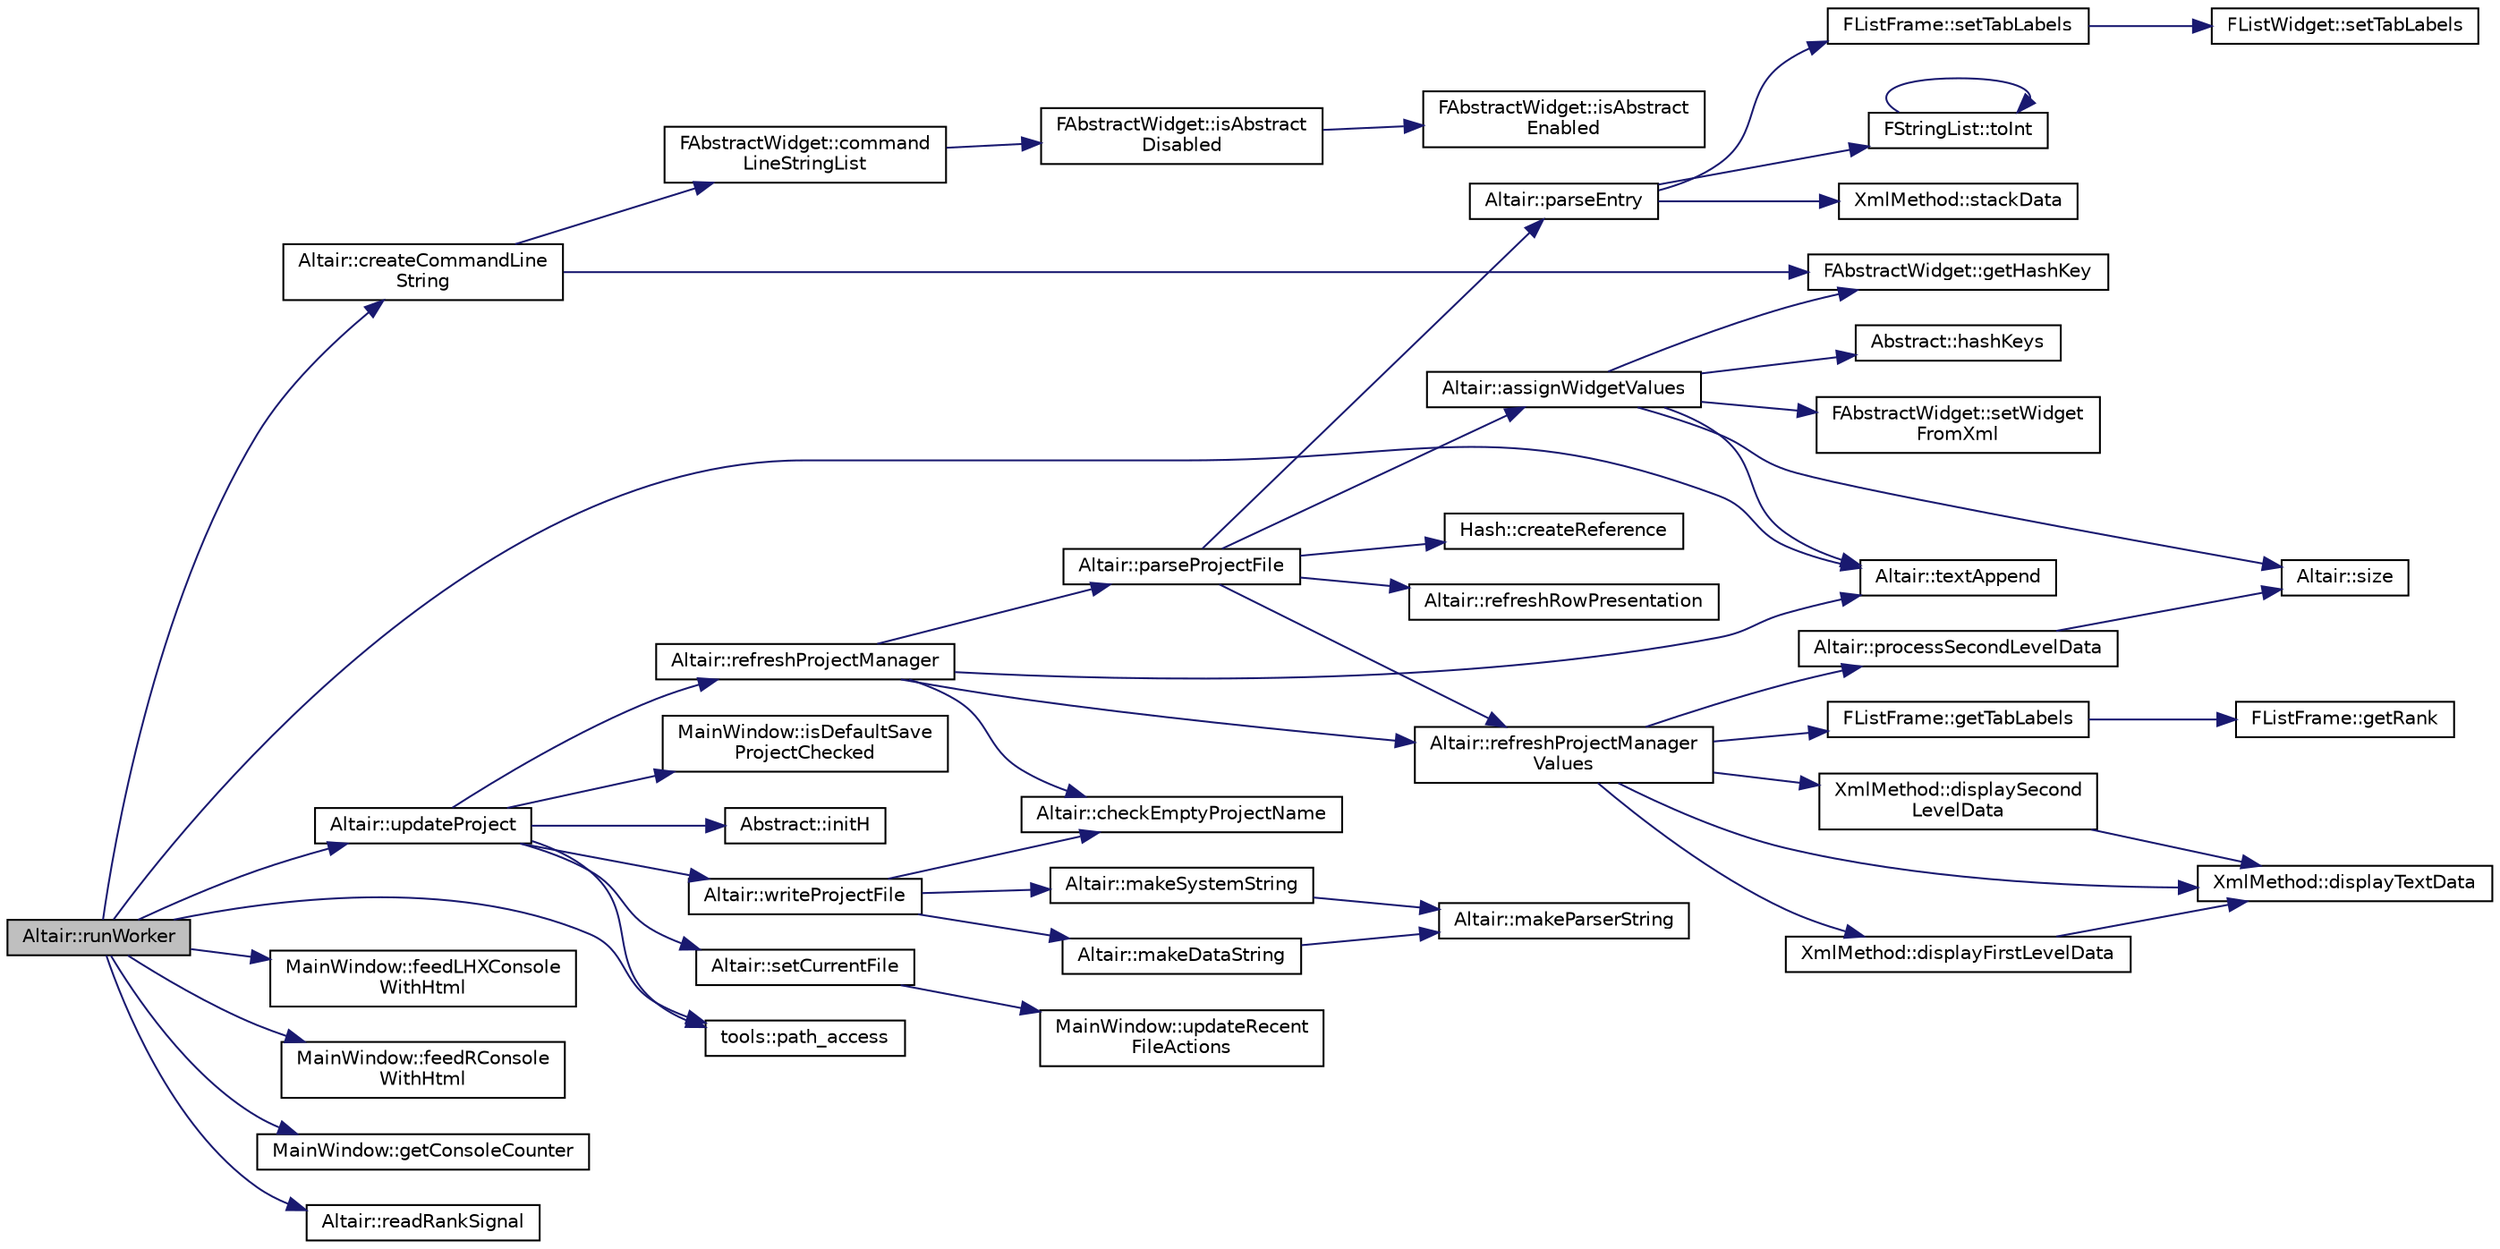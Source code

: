 digraph "Altair::runWorker"
{
 // INTERACTIVE_SVG=YES
  edge [fontname="Helvetica",fontsize="10",labelfontname="Helvetica",labelfontsize="10"];
  node [fontname="Helvetica",fontsize="10",shape=record];
  rankdir="LR";
  Node903 [label="Altair::runWorker",height=0.2,width=0.4,color="black", fillcolor="grey75", style="filled", fontcolor="black"];
  Node903 -> Node904 [color="midnightblue",fontsize="10",style="solid",fontname="Helvetica"];
  Node904 [label="Altair::createCommandLine\lString",height=0.2,width=0.4,color="black", fillcolor="white", style="filled",URL="$class_altair.html#a40c0d298ef581a802c2b063df08a17a0",tooltip="Génère la ligne de commande à partir des chemins des fichiers de paye. "];
  Node904 -> Node905 [color="midnightblue",fontsize="10",style="solid",fontname="Helvetica"];
  Node905 [label="FAbstractWidget::command\lLineStringList",height=0.2,width=0.4,color="black", fillcolor="white", style="filled",URL="$class_f_abstract_widget.html#a5c45eef47bfac1603a3cce654c96c66b"];
  Node905 -> Node906 [color="midnightblue",fontsize="10",style="solid",fontname="Helvetica"];
  Node906 [label="FAbstractWidget::isAbstract\lDisabled",height=0.2,width=0.4,color="black", fillcolor="white", style="filled",URL="$class_f_abstract_widget.html#a6e974137b3ddc4347eef32a468fd2f9b"];
  Node906 -> Node907 [color="midnightblue",fontsize="10",style="solid",fontname="Helvetica"];
  Node907 [label="FAbstractWidget::isAbstract\lEnabled",height=0.2,width=0.4,color="black", fillcolor="white", style="filled",URL="$class_f_abstract_widget.html#a6bec2d63718d591bf304509947161432"];
  Node904 -> Node908 [color="midnightblue",fontsize="10",style="solid",fontname="Helvetica"];
  Node908 [label="FAbstractWidget::getHashKey",height=0.2,width=0.4,color="black", fillcolor="white", style="filled",URL="$class_f_abstract_widget.html#ae6ba84e8ed8a54dc8121245f35f568fe",tooltip="Retourne la clé de hashage de Hash::wrapper correspondant au composant. "];
  Node903 -> Node909 [color="midnightblue",fontsize="10",style="solid",fontname="Helvetica"];
  Node909 [label="MainWindow::feedLHXConsole\lWithHtml",height=0.2,width=0.4,color="black", fillcolor="white", style="filled",URL="$class_main_window.html#a7ca647c33971b09cd6ef4af33937369e",tooltip="Envoie du texte formaté HTML dans l&#39;onglet Console. "];
  Node903 -> Node910 [color="midnightblue",fontsize="10",style="solid",fontname="Helvetica"];
  Node910 [label="MainWindow::feedRConsole\lWithHtml",height=0.2,width=0.4,color="black", fillcolor="white", style="filled",URL="$class_main_window.html#ad5413bb37042daa28f5fd7d72b4b616c",tooltip="Envoie du texte formaté HTML dans l&#39;onglet Console. "];
  Node903 -> Node911 [color="midnightblue",fontsize="10",style="solid",fontname="Helvetica"];
  Node911 [label="MainWindow::getConsoleCounter",height=0.2,width=0.4,color="black", fillcolor="white", style="filled",URL="$class_main_window.html#a29b1b37488fb3e9d9d716d33e26acb55",tooltip="Limite (si l&#39;option du dialogue de configuration est cochée) le volume de texte en sortie de l&#39;onglet..."];
  Node903 -> Node912 [color="midnightblue",fontsize="10",style="solid",fontname="Helvetica"];
  Node912 [label="tools::path_access",height=0.2,width=0.4,color="black", fillcolor="white", style="filled",URL="$classtools.html#a89d2cd8ffcaed8423439c16d1ee59ab0",tooltip="Renvoie le chemin d&#39;un fichier ou d&#39;un répertoire du répertoire racine de la distribution (adjacent a..."];
  Node903 -> Node913 [color="midnightblue",fontsize="10",style="solid",fontname="Helvetica"];
  Node913 [label="Altair::readRankSignal",height=0.2,width=0.4,color="black", fillcolor="white", style="filled",URL="$class_altair.html#a19ef4b530e210642e2e71c94a2b14bef",tooltip="Lit le fichier rankFile pour l&#39;index de la barre progression, le lit dans   fileRank   et ajuste la b..."];
  Node903 -> Node914 [color="midnightblue",fontsize="10",style="solid",fontname="Helvetica"];
  Node914 [label="Altair::textAppend",height=0.2,width=0.4,color="black", fillcolor="white", style="filled",URL="$class_altair.html#a4995cdc9462838289b5b1df75edba552",tooltip="Ajouter du texte à l&#39;onglet des messages. "];
  Node903 -> Node915 [color="midnightblue",fontsize="10",style="solid",fontname="Helvetica"];
  Node915 [label="Altair::updateProject",height=0.2,width=0.4,color="black", fillcolor="white", style="filled",URL="$class_altair.html#a2eb0a89c3223b2df1c01d2b3b7d1c0eb",tooltip="Rafraichir le projet .alt après avoir actualisé l&#39;interface. "];
  Node915 -> Node916 [color="midnightblue",fontsize="10",style="solid",fontname="Helvetica"];
  Node916 [label="Altair::setCurrentFile",height=0.2,width=0.4,color="black", fillcolor="white", style="filled",URL="$class_altair.html#ad0436bfddbdcdd19cc80154e02b4323c",tooltip="Assigner le fichier courant. "];
  Node916 -> Node917 [color="midnightblue",fontsize="10",style="solid",fontname="Helvetica"];
  Node917 [label="MainWindow::updateRecent\lFileActions",height=0.2,width=0.4,color="black", fillcolor="white", style="filled",URL="$class_main_window.html#affa76730fa370a3466b62a4caee721e3",tooltip="Actualise la liste des fichiers de projet .alt récents dans le menu Fichier. "];
  Node915 -> Node918 [color="midnightblue",fontsize="10",style="solid",fontname="Helvetica"];
  Node918 [label="MainWindow::isDefaultSave\lProjectChecked",height=0.2,width=0.4,color="black", fillcolor="white", style="filled",URL="$class_main_window.html#ab58113ae4ed9a73ec3e3e5f83c98dfcc",tooltip="Vérifie si par défaut le projet .alt doit être enregistré à chaque modification de l&#39;état de l&#39;interf..."];
  Node915 -> Node919 [color="midnightblue",fontsize="10",style="solid",fontname="Helvetica"];
  Node919 [label="Altair::writeProjectFile",height=0.2,width=0.4,color="black", fillcolor="white", style="filled",URL="$class_altair.html#a43120f9909d0284074119529a03df85b",tooltip="Ecrit le projet XML d&#39;extension .alt contenant les références des donnéees de paye. "];
  Node919 -> Node920 [color="midnightblue",fontsize="10",style="solid",fontname="Helvetica"];
  Node920 [label="Altair::checkEmptyProjectName",height=0.2,width=0.4,color="black", fillcolor="white", style="filled",URL="$class_altair.html#a9df2266cd3e2a9905e74bb41c1f9415d",tooltip="Remplace un nom de projet vide par un nom par défaut. "];
  Node919 -> Node921 [color="midnightblue",fontsize="10",style="solid",fontname="Helvetica"];
  Node921 [label="Altair::makeDataString",height=0.2,width=0.4,color="black", fillcolor="white", style="filled",URL="$class_altair.html#a2f8d129da914d8b9ab3cdaf195f92bd1",tooltip="Lance Altair::makeParserString sur le premier item courant de abstractWidgetList (celui des données d..."];
  Node921 -> Node922 [color="midnightblue",fontsize="10",style="solid",fontname="Helvetica"];
  Node922 [label="Altair::makeParserString",height=0.2,width=0.4,color="black", fillcolor="white", style="filled",URL="$class_altair.html#af73cbf33a9e3ff76896a8099b4b154fe",tooltip="Crée la chaîne QString permettant d&#39;écrire un projet XML d&#39;extension .alt Parcourt l&#39;ensemble de la l..."];
  Node919 -> Node923 [color="midnightblue",fontsize="10",style="solid",fontname="Helvetica"];
  Node923 [label="Altair::makeSystemString",height=0.2,width=0.4,color="black", fillcolor="white", style="filled",URL="$class_altair.html#adb7f94af778c4b6874abab74c8ef4016",tooltip="Lance Altair::makeParserString sur l&#39;ensemble de la liste des FWidgets sauf le premier (tous les widg..."];
  Node923 -> Node922 [color="midnightblue",fontsize="10",style="solid",fontname="Helvetica"];
  Node915 -> Node924 [color="midnightblue",fontsize="10",style="solid",fontname="Helvetica"];
  Node924 [label="Abstract::initH",height=0.2,width=0.4,color="black", fillcolor="white", style="filled",URL="$struct_abstract.html#af7b700041c9d75de3f642f15ece3e6ae",tooltip="Réinitialiser toutes les valeurs du de la table de hachage Hash::wrapper. "];
  Node915 -> Node912 [color="midnightblue",fontsize="10",style="solid",fontname="Helvetica"];
  Node915 -> Node925 [color="midnightblue",fontsize="10",style="solid",fontname="Helvetica"];
  Node925 [label="Altair::refreshProjectManager",height=0.2,width=0.4,color="black", fillcolor="white", style="filled",URL="$class_altair.html#ac9d7d8e7cebf70212818f1a8ba7d7d78",tooltip="Rafraîchit le gestionnaire de projet à la droite de l&#39;interface. Fonction globale par défaut..."];
  Node925 -> Node920 [color="midnightblue",fontsize="10",style="solid",fontname="Helvetica"];
  Node925 -> Node926 [color="midnightblue",fontsize="10",style="solid",fontname="Helvetica"];
  Node926 [label="Altair::parseProjectFile",height=0.2,width=0.4,color="black", fillcolor="white", style="filled",URL="$class_altair.html#a41b6c8a35ed8ba14c7c0ce2e6994655f",tooltip="Décode le projet représenté par un pointeur vers QFile ou similaire. "];
  Node926 -> Node927 [color="midnightblue",fontsize="10",style="solid",fontname="Helvetica"];
  Node927 [label="Altair::assignWidgetValues",height=0.2,width=0.4,color="black", fillcolor="white", style="filled",URL="$class_altair.html#a8b7b1fa3e0b567dc1d4721bf88087a68",tooltip="Parcourt l&#39;ensemble des widgets fonctionnels Abstract::abstractWidgetList et actualise leur statut in..."];
  Node927 -> Node908 [color="midnightblue",fontsize="10",style="solid",fontname="Helvetica"];
  Node927 -> Node928 [color="midnightblue",fontsize="10",style="solid",fontname="Helvetica"];
  Node928 [label="Abstract::hashKeys",height=0.2,width=0.4,color="black", fillcolor="white", style="filled",URL="$struct_abstract.html#a634c4a8152edbeb8d96d2ca8f30e1025",tooltip="Récupère toutes les clés de hachage (de Hash::wrapper) des FWidgets qui sont dans le vecteur FAbstrac..."];
  Node927 -> Node929 [color="midnightblue",fontsize="10",style="solid",fontname="Helvetica"];
  Node929 [label="FAbstractWidget::setWidget\lFromXml",height=0.2,width=0.4,color="black", fillcolor="white", style="filled",URL="$class_f_abstract_widget.html#a88c229861e7973810c6ac979d5526c2d"];
  Node927 -> Node930 [color="midnightblue",fontsize="10",style="solid",fontname="Helvetica"];
  Node930 [label="Altair::size",height=0.2,width=0.4,color="black", fillcolor="white", style="filled",URL="$class_altair.html#a78a2870bb9b316c5ad6bcbd64471eeb8",tooltip="Renvoie la taille des données exportées. "];
  Node927 -> Node914 [color="midnightblue",fontsize="10",style="solid",fontname="Helvetica"];
  Node926 -> Node931 [color="midnightblue",fontsize="10",style="solid",fontname="Helvetica"];
  Node931 [label="Hash::createReference",height=0.2,width=0.4,color="black", fillcolor="white", style="filled",URL="$class_hash.html#a2ac10203aa8b32a04d9088e08ddbaab4"];
  Node926 -> Node932 [color="midnightblue",fontsize="10",style="solid",fontname="Helvetica"];
  Node932 [label="Altair::parseEntry",height=0.2,width=0.4,color="black", fillcolor="white", style="filled",URL="$class_altair.html#a3f6193de22ed2034c9b6dbe7a8ac4d97",tooltip="Lors du décodage du projet XML .alt, décoder le noed courant et renvoyer l&#39;empilement des valeurs en ..."];
  Node932 -> Node933 [color="midnightblue",fontsize="10",style="solid",fontname="Helvetica"];
  Node933 [label="FListFrame::setTabLabels",height=0.2,width=0.4,color="black", fillcolor="white", style="filled",URL="$class_f_list_frame.html#a7ecbe60018d55d1a1352c5fd24c5e72e",tooltip="Assigne les titres des onglets de l&#39;onglet central. "];
  Node933 -> Node934 [color="midnightblue",fontsize="10",style="solid",fontname="Helvetica"];
  Node934 [label="FListWidget::setTabLabels",height=0.2,width=0.4,color="black", fillcolor="white", style="filled",URL="$class_f_list_widget.html#aac6eaaeb9946354f743394b54c84a6a7"];
  Node932 -> Node935 [color="midnightblue",fontsize="10",style="solid",fontname="Helvetica"];
  Node935 [label="XmlMethod::stackData",height=0.2,width=0.4,color="black", fillcolor="white", style="filled",URL="$namespace_xml_method.html#abe26f53c2028527b0ebea361faa85221",tooltip="Empile les données pour un noeud donné, pour une profondeur d&#39;enchâssement donnée. "];
  Node932 -> Node936 [color="midnightblue",fontsize="10",style="solid",fontname="Helvetica"];
  Node936 [label="FStringList::toInt",height=0.2,width=0.4,color="black", fillcolor="white", style="filled",URL="$class_f_string_list.html#a71ec48a52b6ca4ffe89400d66f3ff634"];
  Node936 -> Node936 [color="midnightblue",fontsize="10",style="solid",fontname="Helvetica"];
  Node926 -> Node937 [color="midnightblue",fontsize="10",style="solid",fontname="Helvetica"];
  Node937 [label="Altair::refreshProjectManager\lValues",height=0.2,width=0.4,color="black", fillcolor="white", style="filled",URL="$class_altair.html#abf7d1895e52f7b8d7d26e4b5a0e6146a",tooltip="Rafraîchit le gestionnaire de projet à la droite de l&#39;interface. "];
  Node937 -> Node938 [color="midnightblue",fontsize="10",style="solid",fontname="Helvetica"];
  Node938 [label="XmlMethod::displayFirstLevelData",height=0.2,width=0.4,color="black", fillcolor="white", style="filled",URL="$namespace_xml_method.html#a796c4f03d9e7a8057f0102b87eecbd3e"];
  Node938 -> Node939 [color="midnightblue",fontsize="10",style="solid",fontname="Helvetica"];
  Node939 [label="XmlMethod::displayTextData",height=0.2,width=0.4,color="black", fillcolor="white", style="filled",URL="$namespace_xml_method.html#aad1e553eb1ec6f1bb128cc6744cba9e3"];
  Node937 -> Node940 [color="midnightblue",fontsize="10",style="solid",fontname="Helvetica"];
  Node940 [label="XmlMethod::displaySecond\lLevelData",height=0.2,width=0.4,color="black", fillcolor="white", style="filled",URL="$namespace_xml_method.html#ac0a708c4bc4c55df24e60816d69a90cf"];
  Node940 -> Node939 [color="midnightblue",fontsize="10",style="solid",fontname="Helvetica"];
  Node937 -> Node939 [color="midnightblue",fontsize="10",style="solid",fontname="Helvetica"];
  Node937 -> Node941 [color="midnightblue",fontsize="10",style="solid",fontname="Helvetica"];
  Node941 [label="FListFrame::getTabLabels",height=0.2,width=0.4,color="black", fillcolor="white", style="filled",URL="$class_f_list_frame.html#a58337134c45f052ad6bb45c014fd5c3f",tooltip="Lancer un fil d&#39;exécution pour lire l&#39;entête d&#39;un fichier XHL (Année, Mois,...) et classer les fichie..."];
  Node941 -> Node942 [color="midnightblue",fontsize="10",style="solid",fontname="Helvetica"];
  Node942 [label="FListFrame::getRank",height=0.2,width=0.4,color="black", fillcolor="white", style="filled",URL="$class_f_list_frame.html#a4bf0d0d8e56418df395b020d2e66db5f",tooltip="Récupère la taille courante (0-based) du conteneur FListFrame::widgetContainer. "];
  Node937 -> Node943 [color="midnightblue",fontsize="10",style="solid",fontname="Helvetica"];
  Node943 [label="Altair::processSecondLevelData",height=0.2,width=0.4,color="black", fillcolor="white", style="filled",URL="$class_altair.html#adc79f280e4f580298a8dd80e2f7cf712",tooltip="Parcourt la table de chachage Hash::wrapper dans laquelle sont stockés à la clé \"XHL\" les chemins des..."];
  Node943 -> Node930 [color="midnightblue",fontsize="10",style="solid",fontname="Helvetica"];
  Node926 -> Node944 [color="midnightblue",fontsize="10",style="solid",fontname="Helvetica"];
  Node944 [label="Altair::refreshRowPresentation",height=0.2,width=0.4,color="black", fillcolor="white", style="filled",URL="$class_altair.html#a20528df591deee5ad32f28996ba8dc35",tooltip="Raccourcit les chemins dans les onglets en se limitant au non de fichier et les présente  en surligna..."];
  Node925 -> Node937 [color="midnightblue",fontsize="10",style="solid",fontname="Helvetica"];
  Node925 -> Node914 [color="midnightblue",fontsize="10",style="solid",fontname="Helvetica"];
}
